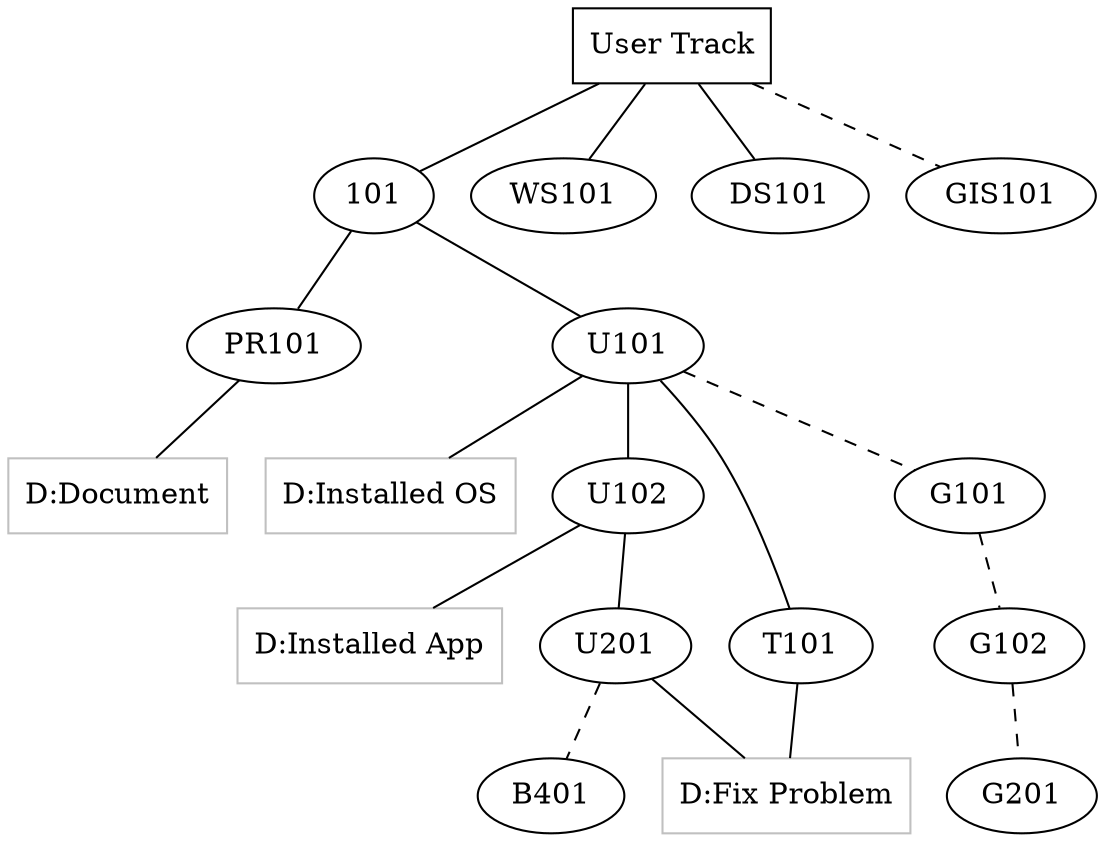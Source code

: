graph g {
	# nodes.doth
	
	g [label="User Track", shape="rectangle"];

	deliver1 [label="D:Document",shape="rectangle",color="gray"];
	deliver2 [label="D:Installed OS",shape="rectangle",color="gray"];
	deliver3 [label="D:Installed App",shape="rectangle",color="gray"];
	deliver4 [label="D:Fix Problem",shape="rectangle",color="gray"];

	g -- 101;
	101 -- PR101;
	101 -- U101;
	U101 -- U102;
	U102 -- U201;
	U101 -- T101;
	g -- WS101;
	g -- DS101;

	U201 -- B401 [style="dashed"];

	U101 -- G101 [style="dashed"];
	G101 -- G102 [style="dashed"];
	G102 -- G201 [style="dashed"];

	g -- GIS101 [style="dashed"];

	PR101 -- deliver1;
	U101 -- deliver2;
	U102 -- deliver3;
	T101 -- deliver4;
	U201 -- deliver4;
}